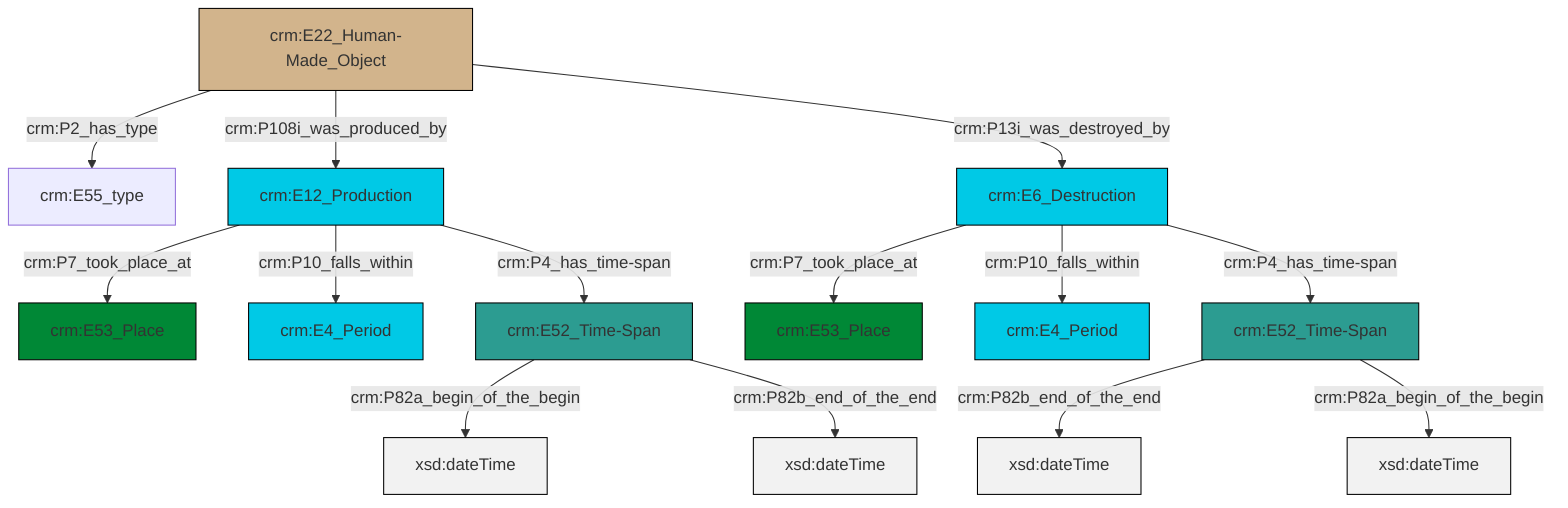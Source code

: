 graph TD
classDef Literal fill:#f2f2f2,stroke:#000000;
classDef CRM_Entity fill:#FFFFFF,stroke:#000000;
classDef Temporal_Entity fill:#00C9E6, stroke:#000000;
classDef Type fill:#E18312, stroke:#000000;
classDef Time-Span fill:#2C9C91, stroke:#000000;
classDef Appellation fill:#FFEB7F, stroke:#000000;
classDef Place fill:#008836, stroke:#000000;
classDef Persistent_Item fill:#B266B2, stroke:#000000;
classDef Conceptual_Object fill:#FFD700, stroke:#000000;
classDef Physical_Thing fill:#D2B48C, stroke:#000000;
classDef Actor fill:#f58aad, stroke:#000000;
classDef PC_Classes fill:#4ce600, stroke:#000000;
classDef Multi fill:#cccccc,stroke:#000000;

0["crm:E52_Time-Span"]:::Time-Span -->|crm:P82a_begin_of_the_begin| 4[xsd:dateTime]:::Literal
5["crm:E12_Production"]:::Temporal_Entity -->|crm:P7_took_place_at| 6["crm:E53_Place"]:::Place
8["crm:E52_Time-Span"]:::Time-Span -->|crm:P82b_end_of_the_end| 9[xsd:dateTime]:::Literal
10["crm:E22_Human-Made_Object"]:::Physical_Thing -->|crm:P2_has_type| 11["crm:E55_type"]:::Default
10["crm:E22_Human-Made_Object"]:::Physical_Thing -->|crm:P108i_was_produced_by| 5["crm:E12_Production"]:::Temporal_Entity
8["crm:E52_Time-Span"]:::Time-Span -->|crm:P82a_begin_of_the_begin| 17[xsd:dateTime]:::Literal
10["crm:E22_Human-Made_Object"]:::Physical_Thing -->|crm:P13i_was_destroyed_by| 18["crm:E6_Destruction"]:::Temporal_Entity
18["crm:E6_Destruction"]:::Temporal_Entity -->|crm:P7_took_place_at| 2["crm:E53_Place"]:::Place
18["crm:E6_Destruction"]:::Temporal_Entity -->|crm:P10_falls_within| 13["crm:E4_Period"]:::Temporal_Entity
5["crm:E12_Production"]:::Temporal_Entity -->|crm:P10_falls_within| 15["crm:E4_Period"]:::Temporal_Entity
18["crm:E6_Destruction"]:::Temporal_Entity -->|crm:P4_has_time-span| 8["crm:E52_Time-Span"]:::Time-Span
5["crm:E12_Production"]:::Temporal_Entity -->|crm:P4_has_time-span| 0["crm:E52_Time-Span"]:::Time-Span
0["crm:E52_Time-Span"]:::Time-Span -->|crm:P82b_end_of_the_end| 22[xsd:dateTime]:::Literal